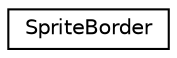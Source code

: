 digraph "Graphical Class Hierarchy"
{
  edge [fontname="Helvetica",fontsize="10",labelfontname="Helvetica",labelfontsize="10"];
  node [fontname="Helvetica",fontsize="10",shape=record];
  rankdir="LR";
  Node1 [label="SpriteBorder",height=0.2,width=0.4,color="black", fillcolor="white", style="filled",URL="$struct_sprite_border.html"];
}
